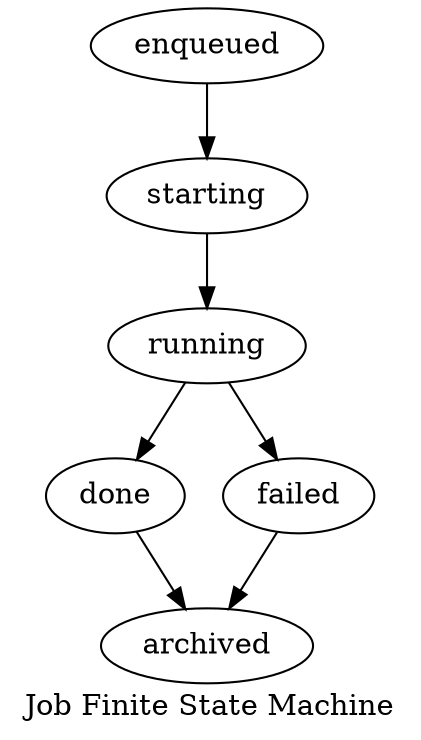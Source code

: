 digraph G{
  label = "Job Finite State Machine";
  enqueued -> starting -> running -> done -> archived;
  running -> failed -> archived;
}
